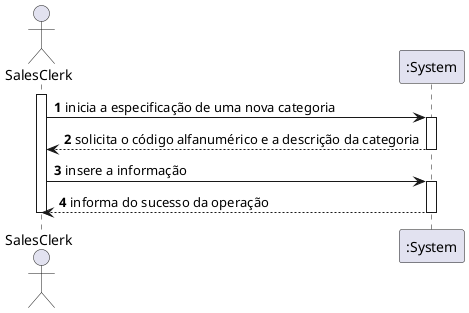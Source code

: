 @startuml
autonumber
actor "SalesClerk" as SC

activate SC
SC -> ":System" : inicia a especificação de uma nova categoria
activate ":System"
":System" --> SC : solicita o código alfanumérico e a descrição da categoria
deactivate ":System"
SC -> ":System" : insere a informação
activate ":System"
":System" --> SC : informa do sucesso da operação
deactivate ":System"

deactivate SC

@enduml

